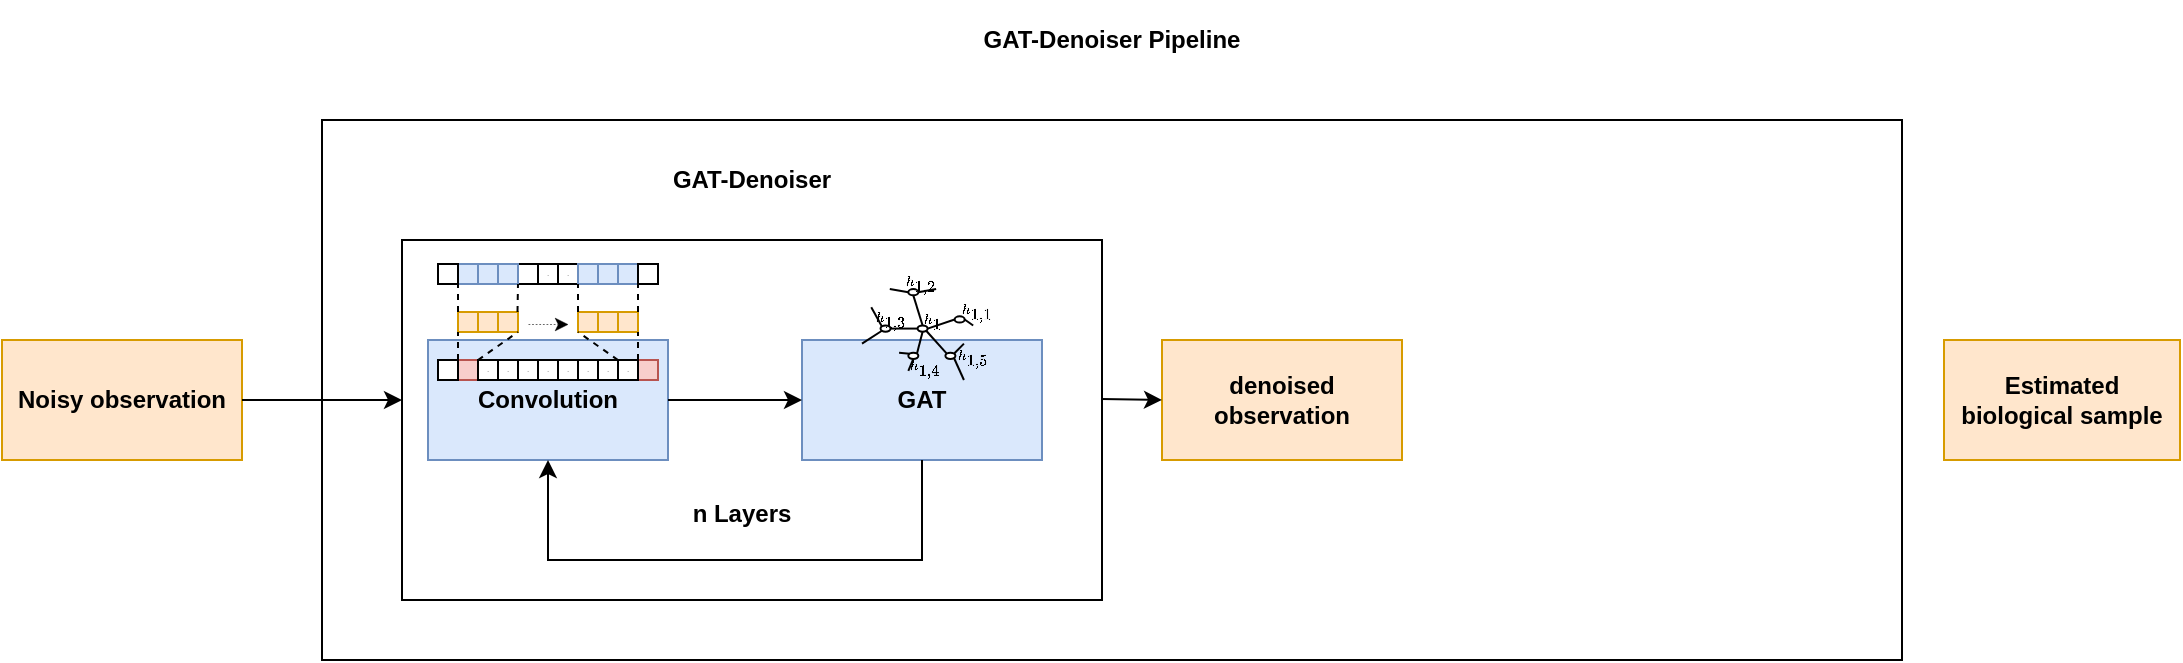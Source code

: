 <mxfile version="19.0.3" type="device"><diagram id="IVW-D5IY_ifht7UYDe2h" name="Seite-1"><mxGraphModel dx="1422" dy="865" grid="1" gridSize="10" guides="1" tooltips="1" connect="1" arrows="1" fold="1" page="1" pageScale="1" pageWidth="827" pageHeight="1169" math="1" shadow="0"><root><mxCell id="0"/><mxCell id="1" parent="0"/><mxCell id="yXlWfUv92L7bOnYATOFU-22" value="" style="rounded=0;whiteSpace=wrap;html=1;fillColor=none;fontStyle=1" parent="1" vertex="1"><mxGeometry x="160" y="380" width="790" height="270" as="geometry"/></mxCell><mxCell id="yXlWfUv92L7bOnYATOFU-1" value="" style="rounded=0;whiteSpace=wrap;html=1;fillColor=none;fontStyle=1" parent="1" vertex="1"><mxGeometry x="200" y="440" width="350" height="180" as="geometry"/></mxCell><mxCell id="yXlWfUv92L7bOnYATOFU-4" value="Noisy observation" style="rounded=0;whiteSpace=wrap;html=1;fillColor=#ffe6cc;strokeColor=#d79b00;fontStyle=1" parent="1" vertex="1"><mxGeometry y="490" width="120" height="60" as="geometry"/></mxCell><mxCell id="yXlWfUv92L7bOnYATOFU-5" value="Convolution" style="rounded=0;whiteSpace=wrap;html=1;fillColor=#dae8fc;strokeColor=#6c8ebf;fontStyle=1" parent="1" vertex="1"><mxGeometry x="213" y="490" width="120" height="60" as="geometry"/></mxCell><mxCell id="yXlWfUv92L7bOnYATOFU-6" value="GAT" style="rounded=0;whiteSpace=wrap;html=1;fillColor=#dae8fc;strokeColor=#6c8ebf;fontStyle=1" parent="1" vertex="1"><mxGeometry x="400" y="490" width="120" height="60" as="geometry"/></mxCell><mxCell id="yXlWfUv92L7bOnYATOFU-7" value="GAT-Denoiser" style="text;html=1;strokeColor=none;fillColor=none;align=center;verticalAlign=middle;whiteSpace=wrap;rounded=0;fontStyle=1" parent="1" vertex="1"><mxGeometry x="275" y="390" width="200" height="40" as="geometry"/></mxCell><mxCell id="yXlWfUv92L7bOnYATOFU-8" value="denoised observation" style="rounded=0;whiteSpace=wrap;html=1;fillColor=#ffe6cc;strokeColor=#d79b00;fontStyle=1" parent="1" vertex="1"><mxGeometry x="580" y="490" width="120" height="60" as="geometry"/></mxCell><mxCell id="yXlWfUv92L7bOnYATOFU-9" value="" style="endArrow=classic;html=1;rounded=0;fontStyle=1" parent="1" source="yXlWfUv92L7bOnYATOFU-4" edge="1"><mxGeometry width="50" height="50" relative="1" as="geometry"><mxPoint x="310" y="540" as="sourcePoint"/><mxPoint x="200" y="520" as="targetPoint"/><Array as="points"/></mxGeometry></mxCell><mxCell id="yXlWfUv92L7bOnYATOFU-10" value="" style="endArrow=classic;html=1;rounded=0;fontSize=16;entryX=0;entryY=0.5;entryDx=0;entryDy=0;exitX=0.999;exitY=0.442;exitDx=0;exitDy=0;exitPerimeter=0;fontStyle=1" parent="1" source="yXlWfUv92L7bOnYATOFU-1" target="yXlWfUv92L7bOnYATOFU-8" edge="1"><mxGeometry width="50" height="50" relative="1" as="geometry"><mxPoint x="560" y="520" as="sourcePoint"/><mxPoint x="700" y="520" as="targetPoint"/><Array as="points"/></mxGeometry></mxCell><mxCell id="yXlWfUv92L7bOnYATOFU-11" value="" style="endArrow=classic;html=1;rounded=0;fontSize=16;exitX=1;exitY=0.5;exitDx=0;exitDy=0;entryX=0;entryY=0.5;entryDx=0;entryDy=0;fontStyle=1" parent="1" source="yXlWfUv92L7bOnYATOFU-5" target="yXlWfUv92L7bOnYATOFU-6" edge="1"><mxGeometry width="50" height="50" relative="1" as="geometry"><mxPoint x="200" y="500" as="sourcePoint"/><mxPoint x="250" y="450" as="targetPoint"/></mxGeometry></mxCell><mxCell id="yXlWfUv92L7bOnYATOFU-12" value="" style="endArrow=classic;html=1;rounded=0;fontSize=16;exitX=0.5;exitY=1;exitDx=0;exitDy=0;entryX=0.5;entryY=1;entryDx=0;entryDy=0;fontStyle=1" parent="1" source="yXlWfUv92L7bOnYATOFU-6" target="yXlWfUv92L7bOnYATOFU-5" edge="1"><mxGeometry width="50" height="50" relative="1" as="geometry"><mxPoint x="200" y="510" as="sourcePoint"/><mxPoint x="250" y="460" as="targetPoint"/><Array as="points"><mxPoint x="460" y="600"/><mxPoint x="273" y="600"/></Array></mxGeometry></mxCell><mxCell id="yXlWfUv92L7bOnYATOFU-13" value="&lt;font style=&quot;font-size: 12px;&quot;&gt;&lt;span&gt;n Layers&lt;/span&gt;&lt;/font&gt;" style="text;html=1;strokeColor=none;fillColor=none;align=center;verticalAlign=middle;whiteSpace=wrap;rounded=0;fontSize=16;fontStyle=1" parent="1" vertex="1"><mxGeometry x="340" y="560" width="60" height="30" as="geometry"/></mxCell><mxCell id="yXlWfUv92L7bOnYATOFU-18" value="Estimated biological sample" style="rounded=0;whiteSpace=wrap;html=1;fillColor=#ffe6cc;strokeColor=#d79b00;fontStyle=1" parent="1" vertex="1"><mxGeometry x="971" y="490" width="118" height="60" as="geometry"/></mxCell><mxCell id="L75CUIQx_D65GM6t9KL9-1" value="GAT-Denoiser Pipeline" style="text;html=1;strokeColor=none;fillColor=none;align=center;verticalAlign=middle;whiteSpace=wrap;rounded=0;fontStyle=1" parent="1" vertex="1"><mxGeometry x="455" y="320" width="200" height="40" as="geometry"/></mxCell><mxCell id="4ta36hvxR8l-7cTQDMjX-27" value="" style="group;fontSize=7;" parent="1" vertex="1" connectable="0"><mxGeometry x="430" y="460" width="60" height="50" as="geometry"/></mxCell><mxCell id="4ta36hvxR8l-7cTQDMjX-1" value="" style="ellipse;whiteSpace=wrap;html=1;aspect=fixed;" parent="4ta36hvxR8l-7cTQDMjX-27" vertex="1"><mxGeometry x="23.166" y="4.545" width="5.0" height="3.125" as="geometry"/></mxCell><mxCell id="4ta36hvxR8l-7cTQDMjX-2" value="" style="ellipse;whiteSpace=wrap;html=1;aspect=fixed;" parent="4ta36hvxR8l-7cTQDMjX-27" vertex="1"><mxGeometry x="27.799" y="22.727" width="5.0" height="3.125" as="geometry"/></mxCell><mxCell id="4ta36hvxR8l-7cTQDMjX-3" value="" style="ellipse;whiteSpace=wrap;html=1;aspect=fixed;" parent="4ta36hvxR8l-7cTQDMjX-27" vertex="1"><mxGeometry x="9.266" y="22.727" width="5.0" height="3.125" as="geometry"/></mxCell><mxCell id="4ta36hvxR8l-7cTQDMjX-4" value="" style="ellipse;whiteSpace=wrap;html=1;aspect=fixed;" parent="4ta36hvxR8l-7cTQDMjX-27" vertex="1"><mxGeometry x="46.332" y="18.182" width="5.0" height="3.125" as="geometry"/></mxCell><mxCell id="4ta36hvxR8l-7cTQDMjX-5" value="" style="ellipse;whiteSpace=wrap;html=1;aspect=fixed;" parent="4ta36hvxR8l-7cTQDMjX-27" vertex="1"><mxGeometry x="23.166" y="36.364" width="5.0" height="3.125" as="geometry"/></mxCell><mxCell id="4ta36hvxR8l-7cTQDMjX-6" value="" style="ellipse;whiteSpace=wrap;html=1;aspect=fixed;" parent="4ta36hvxR8l-7cTQDMjX-27" vertex="1"><mxGeometry x="41.699" y="36.364" width="5.0" height="3.125" as="geometry"/></mxCell><mxCell id="4ta36hvxR8l-7cTQDMjX-7" value="" style="endArrow=none;html=1;rounded=0;entryX=1;entryY=1;entryDx=0;entryDy=0;exitX=0;exitY=0;exitDx=0;exitDy=0;" parent="4ta36hvxR8l-7cTQDMjX-27" source="4ta36hvxR8l-7cTQDMjX-6" target="4ta36hvxR8l-7cTQDMjX-2" edge="1"><mxGeometry width="50" height="50" relative="1" as="geometry"><mxPoint x="9.266" y="50" as="sourcePoint"/><mxPoint x="32.432" y="27.273" as="targetPoint"/></mxGeometry></mxCell><mxCell id="4ta36hvxR8l-7cTQDMjX-8" value="" style="endArrow=none;html=1;rounded=0;entryX=1;entryY=0.5;entryDx=0;entryDy=0;exitX=0;exitY=0.5;exitDx=0;exitDy=0;" parent="4ta36hvxR8l-7cTQDMjX-27" source="4ta36hvxR8l-7cTQDMjX-4" target="4ta36hvxR8l-7cTQDMjX-2" edge="1"><mxGeometry width="50" height="50" relative="1" as="geometry"><mxPoint x="47.011" y="41.575" as="sourcePoint"/><mxPoint x="36.387" y="31.153" as="targetPoint"/></mxGeometry></mxCell><mxCell id="4ta36hvxR8l-7cTQDMjX-9" value="" style="endArrow=none;html=1;rounded=0;entryX=0.5;entryY=0;entryDx=0;entryDy=0;exitX=0.5;exitY=1;exitDx=0;exitDy=0;" parent="4ta36hvxR8l-7cTQDMjX-27" source="4ta36hvxR8l-7cTQDMjX-1" target="4ta36hvxR8l-7cTQDMjX-2" edge="1"><mxGeometry width="50" height="50" relative="1" as="geometry"><mxPoint x="51.644" y="46.12" as="sourcePoint"/><mxPoint x="41.02" y="35.698" as="targetPoint"/></mxGeometry></mxCell><mxCell id="4ta36hvxR8l-7cTQDMjX-10" value="" style="endArrow=none;html=1;rounded=0;entryX=1;entryY=0.5;entryDx=0;entryDy=0;exitX=0;exitY=0.5;exitDx=0;exitDy=0;" parent="4ta36hvxR8l-7cTQDMjX-27" source="4ta36hvxR8l-7cTQDMjX-2" target="4ta36hvxR8l-7cTQDMjX-3" edge="1"><mxGeometry width="50" height="50" relative="1" as="geometry"><mxPoint x="56.277" y="50.666" as="sourcePoint"/><mxPoint x="45.654" y="40.243" as="targetPoint"/></mxGeometry></mxCell><mxCell id="4ta36hvxR8l-7cTQDMjX-11" value="" style="endArrow=none;html=1;rounded=0;entryX=1;entryY=0;entryDx=0;entryDy=0;exitX=0.5;exitY=1;exitDx=0;exitDy=0;" parent="4ta36hvxR8l-7cTQDMjX-27" source="4ta36hvxR8l-7cTQDMjX-2" target="4ta36hvxR8l-7cTQDMjX-5" edge="1"><mxGeometry width="50" height="50" relative="1" as="geometry"><mxPoint x="27.799" y="27.273" as="sourcePoint"/><mxPoint x="50.287" y="44.789" as="targetPoint"/></mxGeometry></mxCell><mxCell id="4ta36hvxR8l-7cTQDMjX-12" value="" style="endArrow=none;html=1;rounded=0;entryX=1;entryY=1;entryDx=0;entryDy=0;" parent="4ta36hvxR8l-7cTQDMjX-27" target="4ta36hvxR8l-7cTQDMjX-6" edge="1"><mxGeometry width="50" height="50" relative="1" as="geometry"><mxPoint x="50.965" y="50" as="sourcePoint"/><mxPoint x="54.92" y="49.334" as="targetPoint"/></mxGeometry></mxCell><mxCell id="4ta36hvxR8l-7cTQDMjX-13" value="" style="endArrow=none;html=1;rounded=0;entryX=0.5;entryY=1;entryDx=0;entryDy=0;" parent="4ta36hvxR8l-7cTQDMjX-27" target="4ta36hvxR8l-7cTQDMjX-5" edge="1"><mxGeometry width="50" height="50" relative="1" as="geometry"><mxPoint x="23.166" y="45.455" as="sourcePoint"/><mxPoint x="59.553" y="53.88" as="targetPoint"/></mxGeometry></mxCell><mxCell id="4ta36hvxR8l-7cTQDMjX-14" value="" style="endArrow=none;html=1;rounded=0;entryX=0;entryY=0;entryDx=0;entryDy=0;" parent="4ta36hvxR8l-7cTQDMjX-27" target="4ta36hvxR8l-7cTQDMjX-5" edge="1"><mxGeometry width="50" height="50" relative="1" as="geometry"><mxPoint x="18.533" y="36.364" as="sourcePoint"/><mxPoint x="64.186" y="58.425" as="targetPoint"/></mxGeometry></mxCell><mxCell id="4ta36hvxR8l-7cTQDMjX-15" value="" style="endArrow=none;html=1;rounded=0;entryX=0;entryY=0;entryDx=0;entryDy=0;" parent="4ta36hvxR8l-7cTQDMjX-27" target="4ta36hvxR8l-7cTQDMjX-3" edge="1"><mxGeometry width="50" height="50" relative="1" as="geometry"><mxPoint x="4.633" y="13.636" as="sourcePoint"/><mxPoint x="68.82" y="62.971" as="targetPoint"/></mxGeometry></mxCell><mxCell id="4ta36hvxR8l-7cTQDMjX-16" value="" style="endArrow=none;html=1;rounded=0;entryX=0;entryY=1;entryDx=0;entryDy=0;" parent="4ta36hvxR8l-7cTQDMjX-27" target="4ta36hvxR8l-7cTQDMjX-3" edge="1"><mxGeometry width="50" height="50" relative="1" as="geometry"><mxPoint y="31.818" as="sourcePoint"/><mxPoint x="73.453" y="67.516" as="targetPoint"/></mxGeometry></mxCell><mxCell id="4ta36hvxR8l-7cTQDMjX-17" value="" style="endArrow=none;html=1;rounded=0;entryX=1;entryY=0.5;entryDx=0;entryDy=0;" parent="4ta36hvxR8l-7cTQDMjX-27" target="4ta36hvxR8l-7cTQDMjX-4" edge="1"><mxGeometry width="50" height="50" relative="1" as="geometry"><mxPoint x="55.598" y="22.727" as="sourcePoint"/><mxPoint x="78.086" y="72.062" as="targetPoint"/></mxGeometry></mxCell><mxCell id="4ta36hvxR8l-7cTQDMjX-18" value="" style="endArrow=none;html=1;rounded=0;entryX=1;entryY=0.5;entryDx=0;entryDy=0;" parent="4ta36hvxR8l-7cTQDMjX-27" target="4ta36hvxR8l-7cTQDMjX-1" edge="1"><mxGeometry width="50" height="50" relative="1" as="geometry"><mxPoint x="37.066" y="4.545" as="sourcePoint"/><mxPoint x="82.719" y="76.607" as="targetPoint"/></mxGeometry></mxCell><mxCell id="4ta36hvxR8l-7cTQDMjX-19" value="" style="endArrow=none;html=1;rounded=0;entryX=0;entryY=0.5;entryDx=0;entryDy=0;" parent="4ta36hvxR8l-7cTQDMjX-27" target="4ta36hvxR8l-7cTQDMjX-1" edge="1"><mxGeometry width="50" height="50" relative="1" as="geometry"><mxPoint x="13.9" y="4.545" as="sourcePoint"/><mxPoint x="87.352" y="81.153" as="targetPoint"/></mxGeometry></mxCell><mxCell id="4ta36hvxR8l-7cTQDMjX-20" value="" style="endArrow=none;html=1;rounded=0;entryX=1;entryY=0;entryDx=0;entryDy=0;" parent="4ta36hvxR8l-7cTQDMjX-27" target="4ta36hvxR8l-7cTQDMjX-6" edge="1"><mxGeometry width="50" height="50" relative="1" as="geometry"><mxPoint x="50.965" y="31.818" as="sourcePoint"/><mxPoint x="91.986" y="85.698" as="targetPoint"/></mxGeometry></mxCell><mxCell id="4ta36hvxR8l-7cTQDMjX-21" value="&lt;div style=&quot;font-size: 6px;&quot;&gt;$$h_1$$&lt;/div&gt;" style="rounded=0;whiteSpace=wrap;html=1;strokeColor=none;fillColor=none;fontSize=6;" parent="4ta36hvxR8l-7cTQDMjX-27" vertex="1"><mxGeometry x="32.432" y="18.182" width="6.255" height="4.545" as="geometry"/></mxCell><mxCell id="4ta36hvxR8l-7cTQDMjX-22" value="&lt;div style=&quot;font-size: 6px;&quot;&gt;$$h_{1,1}$$&lt;/div&gt;" style="rounded=0;whiteSpace=wrap;html=1;strokeColor=none;fillColor=none;fontSize=6;" parent="4ta36hvxR8l-7cTQDMjX-27" vertex="1"><mxGeometry x="53.745" y="13.636" width="6.255" height="4.545" as="geometry"/></mxCell><mxCell id="4ta36hvxR8l-7cTQDMjX-23" value="&lt;div style=&quot;font-size: 6px;&quot;&gt;$$h_{1,2}$$&lt;/div&gt;" style="rounded=0;whiteSpace=wrap;html=1;strokeColor=none;fillColor=none;fontSize=6;" parent="4ta36hvxR8l-7cTQDMjX-27" vertex="1"><mxGeometry x="26.178" width="6.255" height="4.545" as="geometry"/></mxCell><mxCell id="4ta36hvxR8l-7cTQDMjX-24" value="&lt;div style=&quot;font-size: 6px;&quot;&gt;$$h_{1,3}$$&lt;/div&gt;" style="rounded=0;whiteSpace=wrap;html=1;strokeColor=none;fillColor=none;fontSize=6;" parent="4ta36hvxR8l-7cTQDMjX-27" vertex="1"><mxGeometry x="11.351" y="17.727" width="6.255" height="4.545" as="geometry"/></mxCell><mxCell id="4ta36hvxR8l-7cTQDMjX-25" value="&lt;div style=&quot;font-size: 6px;&quot;&gt;$$h_{1,4}$$&lt;/div&gt;" style="rounded=0;whiteSpace=wrap;html=1;strokeColor=none;fillColor=none;fontSize=6;" parent="4ta36hvxR8l-7cTQDMjX-27" vertex="1"><mxGeometry x="28.263" y="41.364" width="6.255" height="4.545" as="geometry"/></mxCell><mxCell id="4ta36hvxR8l-7cTQDMjX-26" value="&lt;div style=&quot;font-size: 6px;&quot;&gt;$$h_{1,5}$$&lt;/div&gt;" style="rounded=0;whiteSpace=wrap;html=1;strokeColor=none;fillColor=none;fontSize=6;" parent="4ta36hvxR8l-7cTQDMjX-27" vertex="1"><mxGeometry x="52.124" y="36.818" width="6.255" height="4.545" as="geometry"/></mxCell><mxCell id="4ta36hvxR8l-7cTQDMjX-148" value="" style="group" parent="1" vertex="1" connectable="0"><mxGeometry x="218" y="452" width="110" height="58" as="geometry"/></mxCell><mxCell id="4ta36hvxR8l-7cTQDMjX-108" value="" style="whiteSpace=wrap;html=1;aspect=fixed;fontSize=3;" parent="4ta36hvxR8l-7cTQDMjX-148" vertex="1"><mxGeometry x="40" width="10" height="10" as="geometry"/></mxCell><mxCell id="4ta36hvxR8l-7cTQDMjX-109" value="" style="whiteSpace=wrap;html=1;aspect=fixed;fillColor=#dae8fc;strokeColor=#6c8ebf;fontSize=3;" parent="4ta36hvxR8l-7cTQDMjX-148" vertex="1"><mxGeometry x="10" width="10" height="10" as="geometry"/></mxCell><mxCell id="4ta36hvxR8l-7cTQDMjX-110" value="" style="whiteSpace=wrap;html=1;aspect=fixed;fillColor=#dae8fc;strokeColor=#6c8ebf;fontSize=3;" parent="4ta36hvxR8l-7cTQDMjX-148" vertex="1"><mxGeometry x="20" width="10" height="10" as="geometry"/></mxCell><mxCell id="4ta36hvxR8l-7cTQDMjX-111" value="" style="whiteSpace=wrap;html=1;aspect=fixed;fillColor=#dae8fc;strokeColor=#6c8ebf;fontSize=3;" parent="4ta36hvxR8l-7cTQDMjX-148" vertex="1"><mxGeometry x="30" width="10" height="10" as="geometry"/></mxCell><mxCell id="4ta36hvxR8l-7cTQDMjX-112" value="." style="whiteSpace=wrap;html=1;aspect=fixed;fontSize=3;" parent="4ta36hvxR8l-7cTQDMjX-148" vertex="1"><mxGeometry x="50" width="10" height="10" as="geometry"/></mxCell><mxCell id="4ta36hvxR8l-7cTQDMjX-113" value="." style="whiteSpace=wrap;html=1;aspect=fixed;fontSize=3;" parent="4ta36hvxR8l-7cTQDMjX-148" vertex="1"><mxGeometry x="60" width="10" height="10" as="geometry"/></mxCell><mxCell id="4ta36hvxR8l-7cTQDMjX-114" value="" style="whiteSpace=wrap;html=1;aspect=fixed;fillColor=#dae8fc;strokeColor=#6c8ebf;fontSize=3;" parent="4ta36hvxR8l-7cTQDMjX-148" vertex="1"><mxGeometry x="70" width="10" height="10" as="geometry"/></mxCell><mxCell id="4ta36hvxR8l-7cTQDMjX-115" value="" style="whiteSpace=wrap;html=1;aspect=fixed;fillColor=#dae8fc;strokeColor=#6c8ebf;fontSize=3;" parent="4ta36hvxR8l-7cTQDMjX-148" vertex="1"><mxGeometry x="80" width="10" height="10" as="geometry"/></mxCell><mxCell id="4ta36hvxR8l-7cTQDMjX-116" value="" style="whiteSpace=wrap;html=1;aspect=fixed;fillColor=#dae8fc;strokeColor=#6c8ebf;fontSize=3;" parent="4ta36hvxR8l-7cTQDMjX-148" vertex="1"><mxGeometry x="90" width="10" height="10" as="geometry"/></mxCell><mxCell id="4ta36hvxR8l-7cTQDMjX-117" value="" style="whiteSpace=wrap;html=1;aspect=fixed;fillColor=#ffe6cc;strokeColor=#d79b00;fontSize=3;" parent="4ta36hvxR8l-7cTQDMjX-148" vertex="1"><mxGeometry x="10" y="24" width="10" height="10" as="geometry"/></mxCell><mxCell id="4ta36hvxR8l-7cTQDMjX-118" value="" style="whiteSpace=wrap;html=1;aspect=fixed;fillColor=#ffe6cc;strokeColor=#d79b00;fontSize=3;" parent="4ta36hvxR8l-7cTQDMjX-148" vertex="1"><mxGeometry x="20" y="24" width="10" height="10" as="geometry"/></mxCell><mxCell id="4ta36hvxR8l-7cTQDMjX-119" value="" style="whiteSpace=wrap;html=1;aspect=fixed;fillColor=#ffe6cc;strokeColor=#d79b00;fontSize=3;" parent="4ta36hvxR8l-7cTQDMjX-148" vertex="1"><mxGeometry x="30" y="24" width="10" height="10" as="geometry"/></mxCell><mxCell id="4ta36hvxR8l-7cTQDMjX-120" value="" style="whiteSpace=wrap;html=1;aspect=fixed;fillColor=#f8cecc;strokeColor=#b85450;fontSize=3;" parent="4ta36hvxR8l-7cTQDMjX-148" vertex="1"><mxGeometry x="10" y="48" width="10" height="10" as="geometry"/></mxCell><mxCell id="4ta36hvxR8l-7cTQDMjX-121" value="." style="whiteSpace=wrap;html=1;aspect=fixed;fontSize=3;" parent="4ta36hvxR8l-7cTQDMjX-148" vertex="1"><mxGeometry x="20" y="48" width="10" height="10" as="geometry"/></mxCell><mxCell id="4ta36hvxR8l-7cTQDMjX-122" value="." style="whiteSpace=wrap;html=1;aspect=fixed;fontSize=3;" parent="4ta36hvxR8l-7cTQDMjX-148" vertex="1"><mxGeometry x="30" y="48" width="10" height="10" as="geometry"/></mxCell><mxCell id="4ta36hvxR8l-7cTQDMjX-123" value="." style="whiteSpace=wrap;html=1;aspect=fixed;fontSize=3;" parent="4ta36hvxR8l-7cTQDMjX-148" vertex="1"><mxGeometry x="40" y="48" width="10" height="10" as="geometry"/></mxCell><mxCell id="4ta36hvxR8l-7cTQDMjX-124" value="." style="whiteSpace=wrap;html=1;aspect=fixed;fontSize=3;" parent="4ta36hvxR8l-7cTQDMjX-148" vertex="1"><mxGeometry x="50" y="48" width="10" height="10" as="geometry"/></mxCell><mxCell id="4ta36hvxR8l-7cTQDMjX-125" value="" style="endArrow=none;dashed=1;html=1;rounded=0;entryX=1;entryY=1;entryDx=0;entryDy=0;exitX=0;exitY=0;exitDx=0;exitDy=0;fontSize=3;" parent="4ta36hvxR8l-7cTQDMjX-148" source="4ta36hvxR8l-7cTQDMjX-117" target="4ta36hvxR8l-7cTQDMjX-141" edge="1"><mxGeometry width="50" height="50" relative="1" as="geometry"><mxPoint x="30" y="78" as="sourcePoint"/><mxPoint x="42.5" y="63" as="targetPoint"/></mxGeometry></mxCell><mxCell id="4ta36hvxR8l-7cTQDMjX-126" value="" style="endArrow=none;dashed=1;html=1;rounded=0;entryX=1;entryY=1;entryDx=0;entryDy=0;fontSize=3;" parent="4ta36hvxR8l-7cTQDMjX-148" target="4ta36hvxR8l-7cTQDMjX-111" edge="1"><mxGeometry width="50" height="50" relative="1" as="geometry"><mxPoint x="39.75" y="24.0" as="sourcePoint"/><mxPoint x="39.75" y="12.0" as="targetPoint"/></mxGeometry></mxCell><mxCell id="4ta36hvxR8l-7cTQDMjX-127" value="" style="endArrow=none;dashed=1;html=1;rounded=0;entryX=0;entryY=1;entryDx=0;entryDy=0;exitX=0;exitY=0;exitDx=0;exitDy=0;fontSize=3;" parent="4ta36hvxR8l-7cTQDMjX-148" source="4ta36hvxR8l-7cTQDMjX-120" target="4ta36hvxR8l-7cTQDMjX-117" edge="1"><mxGeometry width="50" height="50" relative="1" as="geometry"><mxPoint x="10" y="72" as="sourcePoint"/><mxPoint x="10" y="48" as="targetPoint"/></mxGeometry></mxCell><mxCell id="4ta36hvxR8l-7cTQDMjX-128" value="" style="endArrow=none;dashed=1;html=1;rounded=0;exitX=0;exitY=0;exitDx=0;exitDy=0;entryX=1;entryY=1;entryDx=0;entryDy=0;fontSize=3;" parent="4ta36hvxR8l-7cTQDMjX-148" source="4ta36hvxR8l-7cTQDMjX-121" target="4ta36hvxR8l-7cTQDMjX-119" edge="1"><mxGeometry width="50" height="50" relative="1" as="geometry"><mxPoint x="50" y="73.5" as="sourcePoint"/><mxPoint x="40" y="48" as="targetPoint"/></mxGeometry></mxCell><mxCell id="4ta36hvxR8l-7cTQDMjX-129" value="" style="shape=image;verticalLabelPosition=bottom;labelBackgroundColor=default;verticalAlign=top;aspect=fixed;imageAspect=0;image=https://upload.wikimedia.org/wikipedia/commons/thumb/e/e7/Greek_uc_sigma.svg/1200px-Greek_uc_sigma.svg.png;fontSize=3;" parent="4ta36hvxR8l-7cTQDMjX-148" vertex="1"><mxGeometry x="11.25" y="39" width="7.5" height="7.5" as="geometry"/></mxCell><mxCell id="4ta36hvxR8l-7cTQDMjX-130" value="" style="endArrow=classic;html=1;rounded=0;dashed=1;fontSize=3;strokeWidth=0.3;" parent="4ta36hvxR8l-7cTQDMjX-148" edge="1"><mxGeometry width="50" height="50" relative="1" as="geometry"><mxPoint x="45" y="30.0" as="sourcePoint"/><mxPoint x="65" y="30.0" as="targetPoint"/></mxGeometry></mxCell><mxCell id="4ta36hvxR8l-7cTQDMjX-131" value="" style="whiteSpace=wrap;html=1;aspect=fixed;fontSize=3;" parent="4ta36hvxR8l-7cTQDMjX-148" vertex="1"><mxGeometry y="48" width="10" height="10" as="geometry"/></mxCell><mxCell id="4ta36hvxR8l-7cTQDMjX-132" value="" style="whiteSpace=wrap;html=1;aspect=fixed;fillColor=#f8cecc;strokeColor=#b85450;fontSize=3;" parent="4ta36hvxR8l-7cTQDMjX-148" vertex="1"><mxGeometry x="100" y="48" width="10" height="10" as="geometry"/></mxCell><mxCell id="4ta36hvxR8l-7cTQDMjX-133" value="" style="whiteSpace=wrap;html=1;aspect=fixed;fillColor=#ffe6cc;strokeColor=#d79b00;fontSize=3;" parent="4ta36hvxR8l-7cTQDMjX-148" vertex="1"><mxGeometry x="70" y="24" width="10" height="10" as="geometry"/></mxCell><mxCell id="4ta36hvxR8l-7cTQDMjX-134" value="" style="whiteSpace=wrap;html=1;aspect=fixed;fillColor=#ffe6cc;strokeColor=#d79b00;fontSize=3;" parent="4ta36hvxR8l-7cTQDMjX-148" vertex="1"><mxGeometry x="80" y="24" width="10" height="10" as="geometry"/></mxCell><mxCell id="4ta36hvxR8l-7cTQDMjX-135" value="" style="whiteSpace=wrap;html=1;aspect=fixed;fillColor=#ffe6cc;strokeColor=#d79b00;fontSize=3;" parent="4ta36hvxR8l-7cTQDMjX-148" vertex="1"><mxGeometry x="90" y="24" width="10" height="10" as="geometry"/></mxCell><mxCell id="4ta36hvxR8l-7cTQDMjX-136" value="" style="endArrow=none;dashed=1;html=1;rounded=0;entryX=0;entryY=1;entryDx=0;entryDy=0;exitX=0;exitY=0;exitDx=0;exitDy=0;fontSize=3;" parent="4ta36hvxR8l-7cTQDMjX-148" source="4ta36hvxR8l-7cTQDMjX-133" target="4ta36hvxR8l-7cTQDMjX-114" edge="1"><mxGeometry width="50" height="50" relative="1" as="geometry"><mxPoint x="60" y="36" as="sourcePoint"/><mxPoint x="60" y="13.5" as="targetPoint"/></mxGeometry></mxCell><mxCell id="4ta36hvxR8l-7cTQDMjX-137" value="" style="endArrow=none;dashed=1;html=1;rounded=0;entryX=0;entryY=1;entryDx=0;entryDy=0;exitX=1;exitY=0;exitDx=0;exitDy=0;fontSize=3;" parent="4ta36hvxR8l-7cTQDMjX-148" source="4ta36hvxR8l-7cTQDMjX-135" target="4ta36hvxR8l-7cTQDMjX-142" edge="1"><mxGeometry width="50" height="50" relative="1" as="geometry"><mxPoint x="90" y="36" as="sourcePoint"/><mxPoint x="89.75" y="13.5" as="targetPoint"/></mxGeometry></mxCell><mxCell id="4ta36hvxR8l-7cTQDMjX-138" value="" style="endArrow=none;dashed=1;html=1;rounded=0;entryX=0;entryY=1;entryDx=0;entryDy=0;exitX=0;exitY=0;exitDx=0;exitDy=0;fontSize=3;" parent="4ta36hvxR8l-7cTQDMjX-148" source="4ta36hvxR8l-7cTQDMjX-143" target="4ta36hvxR8l-7cTQDMjX-133" edge="1"><mxGeometry width="50" height="50" relative="1" as="geometry"><mxPoint x="60" y="72" as="sourcePoint"/><mxPoint x="60" y="49.5" as="targetPoint"/></mxGeometry></mxCell><mxCell id="4ta36hvxR8l-7cTQDMjX-139" value="" style="endArrow=none;dashed=1;html=1;rounded=0;entryX=1;entryY=1;entryDx=0;entryDy=0;exitX=0;exitY=0;exitDx=0;exitDy=0;fontSize=3;" parent="4ta36hvxR8l-7cTQDMjX-148" source="4ta36hvxR8l-7cTQDMjX-132" target="4ta36hvxR8l-7cTQDMjX-135" edge="1"><mxGeometry width="50" height="50" relative="1" as="geometry"><mxPoint x="62.5" y="75" as="sourcePoint"/><mxPoint x="62.5" y="51" as="targetPoint"/></mxGeometry></mxCell><mxCell id="4ta36hvxR8l-7cTQDMjX-140" value="" style="shape=image;verticalLabelPosition=bottom;labelBackgroundColor=default;verticalAlign=top;aspect=fixed;imageAspect=0;image=https://upload.wikimedia.org/wikipedia/commons/thumb/e/e7/Greek_uc_sigma.svg/1200px-Greek_uc_sigma.svg.png;fontSize=3;" parent="4ta36hvxR8l-7cTQDMjX-148" vertex="1"><mxGeometry x="90" y="39" width="7.5" height="7.5" as="geometry"/></mxCell><mxCell id="4ta36hvxR8l-7cTQDMjX-141" value="" style="whiteSpace=wrap;html=1;aspect=fixed;fontSize=3;" parent="4ta36hvxR8l-7cTQDMjX-148" vertex="1"><mxGeometry width="10" height="10" as="geometry"/></mxCell><mxCell id="4ta36hvxR8l-7cTQDMjX-142" value="" style="whiteSpace=wrap;html=1;aspect=fixed;fontSize=3;" parent="4ta36hvxR8l-7cTQDMjX-148" vertex="1"><mxGeometry x="100" width="10" height="10" as="geometry"/></mxCell><mxCell id="4ta36hvxR8l-7cTQDMjX-143" value="." style="whiteSpace=wrap;html=1;aspect=fixed;fontSize=3;" parent="4ta36hvxR8l-7cTQDMjX-148" vertex="1"><mxGeometry x="90" y="48" width="10" height="10" as="geometry"/></mxCell><mxCell id="4ta36hvxR8l-7cTQDMjX-144" value="." style="whiteSpace=wrap;html=1;aspect=fixed;fontSize=3;" parent="4ta36hvxR8l-7cTQDMjX-148" vertex="1"><mxGeometry x="80" y="48" width="10" height="10" as="geometry"/></mxCell><mxCell id="4ta36hvxR8l-7cTQDMjX-145" value="." style="whiteSpace=wrap;html=1;aspect=fixed;fontSize=3;" parent="4ta36hvxR8l-7cTQDMjX-148" vertex="1"><mxGeometry x="70" y="48" width="10" height="10" as="geometry"/></mxCell><mxCell id="4ta36hvxR8l-7cTQDMjX-146" value="." style="whiteSpace=wrap;html=1;aspect=fixed;fontSize=3;" parent="4ta36hvxR8l-7cTQDMjX-148" vertex="1"><mxGeometry x="60" y="48" width="10" height="10" as="geometry"/></mxCell></root></mxGraphModel></diagram></mxfile>